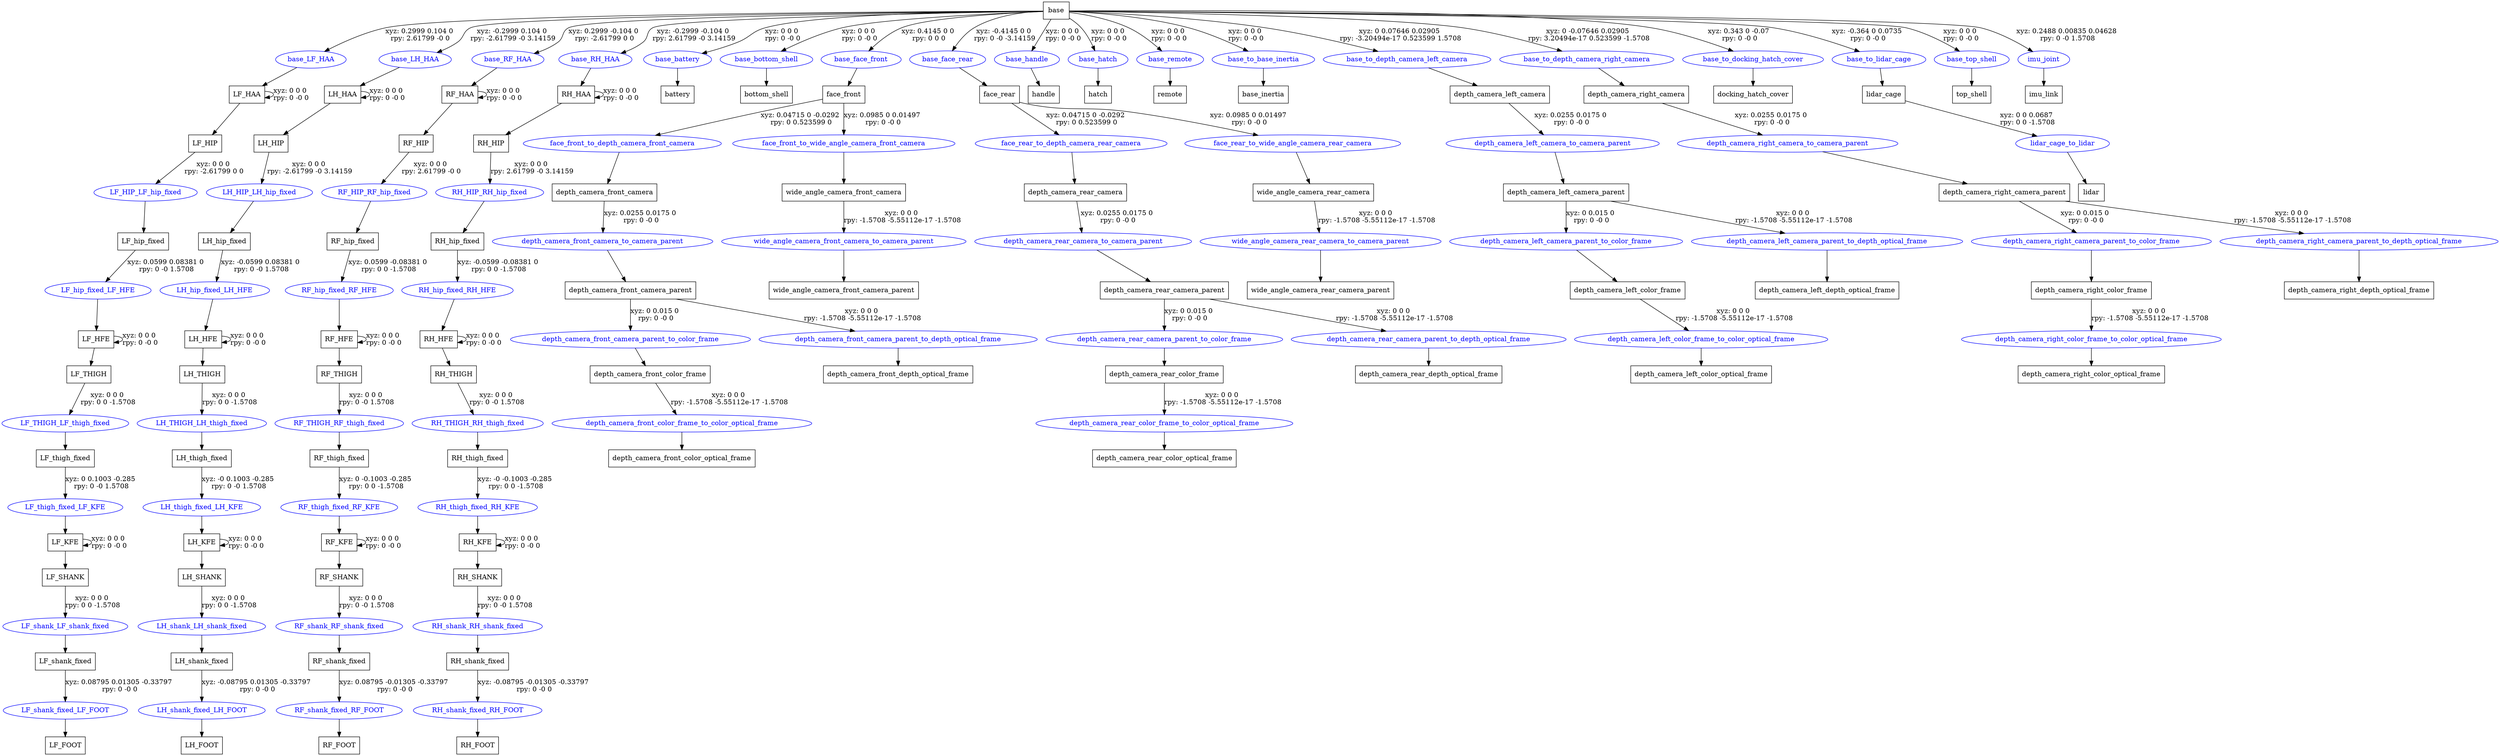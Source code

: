 digraph G {
node [shape=box];
"base" [label="base"];
"LF_HAA" [label="LF_HAA"];
"LF_HIP" [label="LF_HIP"];
"LF_hip_fixed" [label="LF_hip_fixed"];
"LF_HFE" [label="LF_HFE"];
"LF_THIGH" [label="LF_THIGH"];
"LF_thigh_fixed" [label="LF_thigh_fixed"];
"LF_KFE" [label="LF_KFE"];
"LF_SHANK" [label="LF_SHANK"];
"LF_shank_fixed" [label="LF_shank_fixed"];
"LF_FOOT" [label="LF_FOOT"];
"LH_HAA" [label="LH_HAA"];
"LH_HIP" [label="LH_HIP"];
"LH_hip_fixed" [label="LH_hip_fixed"];
"LH_HFE" [label="LH_HFE"];
"LH_THIGH" [label="LH_THIGH"];
"LH_thigh_fixed" [label="LH_thigh_fixed"];
"LH_KFE" [label="LH_KFE"];
"LH_SHANK" [label="LH_SHANK"];
"LH_shank_fixed" [label="LH_shank_fixed"];
"LH_FOOT" [label="LH_FOOT"];
"RF_HAA" [label="RF_HAA"];
"RF_HIP" [label="RF_HIP"];
"RF_hip_fixed" [label="RF_hip_fixed"];
"RF_HFE" [label="RF_HFE"];
"RF_THIGH" [label="RF_THIGH"];
"RF_thigh_fixed" [label="RF_thigh_fixed"];
"RF_KFE" [label="RF_KFE"];
"RF_SHANK" [label="RF_SHANK"];
"RF_shank_fixed" [label="RF_shank_fixed"];
"RF_FOOT" [label="RF_FOOT"];
"RH_HAA" [label="RH_HAA"];
"RH_HIP" [label="RH_HIP"];
"RH_hip_fixed" [label="RH_hip_fixed"];
"RH_HFE" [label="RH_HFE"];
"RH_THIGH" [label="RH_THIGH"];
"RH_thigh_fixed" [label="RH_thigh_fixed"];
"RH_KFE" [label="RH_KFE"];
"RH_SHANK" [label="RH_SHANK"];
"RH_shank_fixed" [label="RH_shank_fixed"];
"RH_FOOT" [label="RH_FOOT"];
"battery" [label="battery"];
"bottom_shell" [label="bottom_shell"];
"face_front" [label="face_front"];
"depth_camera_front_camera" [label="depth_camera_front_camera"];
"depth_camera_front_camera_parent" [label="depth_camera_front_camera_parent"];
"depth_camera_front_color_frame" [label="depth_camera_front_color_frame"];
"depth_camera_front_color_optical_frame" [label="depth_camera_front_color_optical_frame"];
"depth_camera_front_depth_optical_frame" [label="depth_camera_front_depth_optical_frame"];
"wide_angle_camera_front_camera" [label="wide_angle_camera_front_camera"];
"wide_angle_camera_front_camera_parent" [label="wide_angle_camera_front_camera_parent"];
"face_rear" [label="face_rear"];
"depth_camera_rear_camera" [label="depth_camera_rear_camera"];
"depth_camera_rear_camera_parent" [label="depth_camera_rear_camera_parent"];
"depth_camera_rear_color_frame" [label="depth_camera_rear_color_frame"];
"depth_camera_rear_color_optical_frame" [label="depth_camera_rear_color_optical_frame"];
"depth_camera_rear_depth_optical_frame" [label="depth_camera_rear_depth_optical_frame"];
"wide_angle_camera_rear_camera" [label="wide_angle_camera_rear_camera"];
"wide_angle_camera_rear_camera_parent" [label="wide_angle_camera_rear_camera_parent"];
"handle" [label="handle"];
"hatch" [label="hatch"];
"remote" [label="remote"];
"base_inertia" [label="base_inertia"];
"depth_camera_left_camera" [label="depth_camera_left_camera"];
"depth_camera_left_camera_parent" [label="depth_camera_left_camera_parent"];
"depth_camera_left_color_frame" [label="depth_camera_left_color_frame"];
"depth_camera_left_color_optical_frame" [label="depth_camera_left_color_optical_frame"];
"depth_camera_left_depth_optical_frame" [label="depth_camera_left_depth_optical_frame"];
"depth_camera_right_camera" [label="depth_camera_right_camera"];
"depth_camera_right_camera_parent" [label="depth_camera_right_camera_parent"];
"depth_camera_right_color_frame" [label="depth_camera_right_color_frame"];
"depth_camera_right_color_optical_frame" [label="depth_camera_right_color_optical_frame"];
"depth_camera_right_depth_optical_frame" [label="depth_camera_right_depth_optical_frame"];
"docking_hatch_cover" [label="docking_hatch_cover"];
"lidar_cage" [label="lidar_cage"];
"lidar" [label="lidar"];
"top_shell" [label="top_shell"];
"imu_link" [label="imu_link"];
node [shape=ellipse, color=blue, fontcolor=blue];
"base" -> "base_LF_HAA" [label="xyz: 0.2999 0.104 0 \nrpy: 2.61799 -0 0"]
"base_LF_HAA" -> "LF_HAA"
"LF_HAA" -> "LF_HAA" [label="xyz: 0 0 0 \nrpy: 0 -0 0"]
"LF_HAA" -> "LF_HIP"
"LF_HIP" -> "LF_HIP_LF_hip_fixed" [label="xyz: 0 0 0 \nrpy: -2.61799 0 0"]
"LF_HIP_LF_hip_fixed" -> "LF_hip_fixed"
"LF_hip_fixed" -> "LF_hip_fixed_LF_HFE" [label="xyz: 0.0599 0.08381 0 \nrpy: 0 -0 1.5708"]
"LF_hip_fixed_LF_HFE" -> "LF_HFE"
"LF_HFE" -> "LF_HFE" [label="xyz: 0 0 0 \nrpy: 0 -0 0"]
"LF_HFE" -> "LF_THIGH"
"LF_THIGH" -> "LF_THIGH_LF_thigh_fixed" [label="xyz: 0 0 0 \nrpy: 0 0 -1.5708"]
"LF_THIGH_LF_thigh_fixed" -> "LF_thigh_fixed"
"LF_thigh_fixed" -> "LF_thigh_fixed_LF_KFE" [label="xyz: 0 0.1003 -0.285 \nrpy: 0 -0 1.5708"]
"LF_thigh_fixed_LF_KFE" -> "LF_KFE"
"LF_KFE" -> "LF_KFE" [label="xyz: 0 0 0 \nrpy: 0 -0 0"]
"LF_KFE" -> "LF_SHANK"
"LF_SHANK" -> "LF_shank_LF_shank_fixed" [label="xyz: 0 0 0 \nrpy: 0 0 -1.5708"]
"LF_shank_LF_shank_fixed" -> "LF_shank_fixed"
"LF_shank_fixed" -> "LF_shank_fixed_LF_FOOT" [label="xyz: 0.08795 0.01305 -0.33797 \nrpy: 0 -0 0"]
"LF_shank_fixed_LF_FOOT" -> "LF_FOOT"
"base" -> "base_LH_HAA" [label="xyz: -0.2999 0.104 0 \nrpy: -2.61799 -0 3.14159"]
"base_LH_HAA" -> "LH_HAA"
"LH_HAA" -> "LH_HAA" [label="xyz: 0 0 0 \nrpy: 0 -0 0"]
"LH_HAA" -> "LH_HIP"
"LH_HIP" -> "LH_HIP_LH_hip_fixed" [label="xyz: 0 0 0 \nrpy: -2.61799 -0 3.14159"]
"LH_HIP_LH_hip_fixed" -> "LH_hip_fixed"
"LH_hip_fixed" -> "LH_hip_fixed_LH_HFE" [label="xyz: -0.0599 0.08381 0 \nrpy: 0 -0 1.5708"]
"LH_hip_fixed_LH_HFE" -> "LH_HFE"
"LH_HFE" -> "LH_HFE" [label="xyz: 0 0 0 \nrpy: 0 -0 0"]
"LH_HFE" -> "LH_THIGH"
"LH_THIGH" -> "LH_THIGH_LH_thigh_fixed" [label="xyz: 0 0 0 \nrpy: 0 0 -1.5708"]
"LH_THIGH_LH_thigh_fixed" -> "LH_thigh_fixed"
"LH_thigh_fixed" -> "LH_thigh_fixed_LH_KFE" [label="xyz: -0 0.1003 -0.285 \nrpy: 0 -0 1.5708"]
"LH_thigh_fixed_LH_KFE" -> "LH_KFE"
"LH_KFE" -> "LH_KFE" [label="xyz: 0 0 0 \nrpy: 0 -0 0"]
"LH_KFE" -> "LH_SHANK"
"LH_SHANK" -> "LH_shank_LH_shank_fixed" [label="xyz: 0 0 0 \nrpy: 0 0 -1.5708"]
"LH_shank_LH_shank_fixed" -> "LH_shank_fixed"
"LH_shank_fixed" -> "LH_shank_fixed_LH_FOOT" [label="xyz: -0.08795 0.01305 -0.33797 \nrpy: 0 -0 0"]
"LH_shank_fixed_LH_FOOT" -> "LH_FOOT"
"base" -> "base_RF_HAA" [label="xyz: 0.2999 -0.104 0 \nrpy: -2.61799 0 0"]
"base_RF_HAA" -> "RF_HAA"
"RF_HAA" -> "RF_HAA" [label="xyz: 0 0 0 \nrpy: 0 -0 0"]
"RF_HAA" -> "RF_HIP"
"RF_HIP" -> "RF_HIP_RF_hip_fixed" [label="xyz: 0 0 0 \nrpy: 2.61799 -0 0"]
"RF_HIP_RF_hip_fixed" -> "RF_hip_fixed"
"RF_hip_fixed" -> "RF_hip_fixed_RF_HFE" [label="xyz: 0.0599 -0.08381 0 \nrpy: 0 0 -1.5708"]
"RF_hip_fixed_RF_HFE" -> "RF_HFE"
"RF_HFE" -> "RF_HFE" [label="xyz: 0 0 0 \nrpy: 0 -0 0"]
"RF_HFE" -> "RF_THIGH"
"RF_THIGH" -> "RF_THIGH_RF_thigh_fixed" [label="xyz: 0 0 0 \nrpy: 0 -0 1.5708"]
"RF_THIGH_RF_thigh_fixed" -> "RF_thigh_fixed"
"RF_thigh_fixed" -> "RF_thigh_fixed_RF_KFE" [label="xyz: 0 -0.1003 -0.285 \nrpy: 0 0 -1.5708"]
"RF_thigh_fixed_RF_KFE" -> "RF_KFE"
"RF_KFE" -> "RF_KFE" [label="xyz: 0 0 0 \nrpy: 0 -0 0"]
"RF_KFE" -> "RF_SHANK"
"RF_SHANK" -> "RF_shank_RF_shank_fixed" [label="xyz: 0 0 0 \nrpy: 0 -0 1.5708"]
"RF_shank_RF_shank_fixed" -> "RF_shank_fixed"
"RF_shank_fixed" -> "RF_shank_fixed_RF_FOOT" [label="xyz: 0.08795 -0.01305 -0.33797 \nrpy: 0 -0 0"]
"RF_shank_fixed_RF_FOOT" -> "RF_FOOT"
"base" -> "base_RH_HAA" [label="xyz: -0.2999 -0.104 0 \nrpy: 2.61799 -0 3.14159"]
"base_RH_HAA" -> "RH_HAA"
"RH_HAA" -> "RH_HAA" [label="xyz: 0 0 0 \nrpy: 0 -0 0"]
"RH_HAA" -> "RH_HIP"
"RH_HIP" -> "RH_HIP_RH_hip_fixed" [label="xyz: 0 0 0 \nrpy: 2.61799 -0 3.14159"]
"RH_HIP_RH_hip_fixed" -> "RH_hip_fixed"
"RH_hip_fixed" -> "RH_hip_fixed_RH_HFE" [label="xyz: -0.0599 -0.08381 0 \nrpy: 0 0 -1.5708"]
"RH_hip_fixed_RH_HFE" -> "RH_HFE"
"RH_HFE" -> "RH_HFE" [label="xyz: 0 0 0 \nrpy: 0 -0 0"]
"RH_HFE" -> "RH_THIGH"
"RH_THIGH" -> "RH_THIGH_RH_thigh_fixed" [label="xyz: 0 0 0 \nrpy: 0 -0 1.5708"]
"RH_THIGH_RH_thigh_fixed" -> "RH_thigh_fixed"
"RH_thigh_fixed" -> "RH_thigh_fixed_RH_KFE" [label="xyz: -0 -0.1003 -0.285 \nrpy: 0 0 -1.5708"]
"RH_thigh_fixed_RH_KFE" -> "RH_KFE"
"RH_KFE" -> "RH_KFE" [label="xyz: 0 0 0 \nrpy: 0 -0 0"]
"RH_KFE" -> "RH_SHANK"
"RH_SHANK" -> "RH_shank_RH_shank_fixed" [label="xyz: 0 0 0 \nrpy: 0 -0 1.5708"]
"RH_shank_RH_shank_fixed" -> "RH_shank_fixed"
"RH_shank_fixed" -> "RH_shank_fixed_RH_FOOT" [label="xyz: -0.08795 -0.01305 -0.33797 \nrpy: 0 -0 0"]
"RH_shank_fixed_RH_FOOT" -> "RH_FOOT"
"base" -> "base_battery" [label="xyz: 0 0 0 \nrpy: 0 -0 0"]
"base_battery" -> "battery"
"base" -> "base_bottom_shell" [label="xyz: 0 0 0 \nrpy: 0 -0 0"]
"base_bottom_shell" -> "bottom_shell"
"base" -> "base_face_front" [label="xyz: 0.4145 0 0 \nrpy: 0 0 0"]
"base_face_front" -> "face_front"
"face_front" -> "face_front_to_depth_camera_front_camera" [label="xyz: 0.04715 0 -0.0292 \nrpy: 0 0.523599 0"]
"face_front_to_depth_camera_front_camera" -> "depth_camera_front_camera"
"depth_camera_front_camera" -> "depth_camera_front_camera_to_camera_parent" [label="xyz: 0.0255 0.0175 0 \nrpy: 0 -0 0"]
"depth_camera_front_camera_to_camera_parent" -> "depth_camera_front_camera_parent"
"depth_camera_front_camera_parent" -> "depth_camera_front_camera_parent_to_color_frame" [label="xyz: 0 0.015 0 \nrpy: 0 -0 0"]
"depth_camera_front_camera_parent_to_color_frame" -> "depth_camera_front_color_frame"
"depth_camera_front_color_frame" -> "depth_camera_front_color_frame_to_color_optical_frame" [label="xyz: 0 0 0 \nrpy: -1.5708 -5.55112e-17 -1.5708"]
"depth_camera_front_color_frame_to_color_optical_frame" -> "depth_camera_front_color_optical_frame"
"depth_camera_front_camera_parent" -> "depth_camera_front_camera_parent_to_depth_optical_frame" [label="xyz: 0 0 0 \nrpy: -1.5708 -5.55112e-17 -1.5708"]
"depth_camera_front_camera_parent_to_depth_optical_frame" -> "depth_camera_front_depth_optical_frame"
"face_front" -> "face_front_to_wide_angle_camera_front_camera" [label="xyz: 0.0985 0 0.01497 \nrpy: 0 -0 0"]
"face_front_to_wide_angle_camera_front_camera" -> "wide_angle_camera_front_camera"
"wide_angle_camera_front_camera" -> "wide_angle_camera_front_camera_to_camera_parent" [label="xyz: 0 0 0 \nrpy: -1.5708 -5.55112e-17 -1.5708"]
"wide_angle_camera_front_camera_to_camera_parent" -> "wide_angle_camera_front_camera_parent"
"base" -> "base_face_rear" [label="xyz: -0.4145 0 0 \nrpy: 0 -0 -3.14159"]
"base_face_rear" -> "face_rear"
"face_rear" -> "face_rear_to_depth_camera_rear_camera" [label="xyz: 0.04715 0 -0.0292 \nrpy: 0 0.523599 0"]
"face_rear_to_depth_camera_rear_camera" -> "depth_camera_rear_camera"
"depth_camera_rear_camera" -> "depth_camera_rear_camera_to_camera_parent" [label="xyz: 0.0255 0.0175 0 \nrpy: 0 -0 0"]
"depth_camera_rear_camera_to_camera_parent" -> "depth_camera_rear_camera_parent"
"depth_camera_rear_camera_parent" -> "depth_camera_rear_camera_parent_to_color_frame" [label="xyz: 0 0.015 0 \nrpy: 0 -0 0"]
"depth_camera_rear_camera_parent_to_color_frame" -> "depth_camera_rear_color_frame"
"depth_camera_rear_color_frame" -> "depth_camera_rear_color_frame_to_color_optical_frame" [label="xyz: 0 0 0 \nrpy: -1.5708 -5.55112e-17 -1.5708"]
"depth_camera_rear_color_frame_to_color_optical_frame" -> "depth_camera_rear_color_optical_frame"
"depth_camera_rear_camera_parent" -> "depth_camera_rear_camera_parent_to_depth_optical_frame" [label="xyz: 0 0 0 \nrpy: -1.5708 -5.55112e-17 -1.5708"]
"depth_camera_rear_camera_parent_to_depth_optical_frame" -> "depth_camera_rear_depth_optical_frame"
"face_rear" -> "face_rear_to_wide_angle_camera_rear_camera" [label="xyz: 0.0985 0 0.01497 \nrpy: 0 -0 0"]
"face_rear_to_wide_angle_camera_rear_camera" -> "wide_angle_camera_rear_camera"
"wide_angle_camera_rear_camera" -> "wide_angle_camera_rear_camera_to_camera_parent" [label="xyz: 0 0 0 \nrpy: -1.5708 -5.55112e-17 -1.5708"]
"wide_angle_camera_rear_camera_to_camera_parent" -> "wide_angle_camera_rear_camera_parent"
"base" -> "base_handle" [label="xyz: 0 0 0 \nrpy: 0 -0 0"]
"base_handle" -> "handle"
"base" -> "base_hatch" [label="xyz: 0 0 0 \nrpy: 0 -0 0"]
"base_hatch" -> "hatch"
"base" -> "base_remote" [label="xyz: 0 0 0 \nrpy: 0 -0 0"]
"base_remote" -> "remote"
"base" -> "base_to_base_inertia" [label="xyz: 0 0 0 \nrpy: 0 -0 0"]
"base_to_base_inertia" -> "base_inertia"
"base" -> "base_to_depth_camera_left_camera" [label="xyz: 0 0.07646 0.02905 \nrpy: -3.20494e-17 0.523599 1.5708"]
"base_to_depth_camera_left_camera" -> "depth_camera_left_camera"
"depth_camera_left_camera" -> "depth_camera_left_camera_to_camera_parent" [label="xyz: 0.0255 0.0175 0 \nrpy: 0 -0 0"]
"depth_camera_left_camera_to_camera_parent" -> "depth_camera_left_camera_parent"
"depth_camera_left_camera_parent" -> "depth_camera_left_camera_parent_to_color_frame" [label="xyz: 0 0.015 0 \nrpy: 0 -0 0"]
"depth_camera_left_camera_parent_to_color_frame" -> "depth_camera_left_color_frame"
"depth_camera_left_color_frame" -> "depth_camera_left_color_frame_to_color_optical_frame" [label="xyz: 0 0 0 \nrpy: -1.5708 -5.55112e-17 -1.5708"]
"depth_camera_left_color_frame_to_color_optical_frame" -> "depth_camera_left_color_optical_frame"
"depth_camera_left_camera_parent" -> "depth_camera_left_camera_parent_to_depth_optical_frame" [label="xyz: 0 0 0 \nrpy: -1.5708 -5.55112e-17 -1.5708"]
"depth_camera_left_camera_parent_to_depth_optical_frame" -> "depth_camera_left_depth_optical_frame"
"base" -> "base_to_depth_camera_right_camera" [label="xyz: 0 -0.07646 0.02905 \nrpy: 3.20494e-17 0.523599 -1.5708"]
"base_to_depth_camera_right_camera" -> "depth_camera_right_camera"
"depth_camera_right_camera" -> "depth_camera_right_camera_to_camera_parent" [label="xyz: 0.0255 0.0175 0 \nrpy: 0 -0 0"]
"depth_camera_right_camera_to_camera_parent" -> "depth_camera_right_camera_parent"
"depth_camera_right_camera_parent" -> "depth_camera_right_camera_parent_to_color_frame" [label="xyz: 0 0.015 0 \nrpy: 0 -0 0"]
"depth_camera_right_camera_parent_to_color_frame" -> "depth_camera_right_color_frame"
"depth_camera_right_color_frame" -> "depth_camera_right_color_frame_to_color_optical_frame" [label="xyz: 0 0 0 \nrpy: -1.5708 -5.55112e-17 -1.5708"]
"depth_camera_right_color_frame_to_color_optical_frame" -> "depth_camera_right_color_optical_frame"
"depth_camera_right_camera_parent" -> "depth_camera_right_camera_parent_to_depth_optical_frame" [label="xyz: 0 0 0 \nrpy: -1.5708 -5.55112e-17 -1.5708"]
"depth_camera_right_camera_parent_to_depth_optical_frame" -> "depth_camera_right_depth_optical_frame"
"base" -> "base_to_docking_hatch_cover" [label="xyz: 0.343 0 -0.07 \nrpy: 0 -0 0"]
"base_to_docking_hatch_cover" -> "docking_hatch_cover"
"base" -> "base_to_lidar_cage" [label="xyz: -0.364 0 0.0735 \nrpy: 0 -0 0"]
"base_to_lidar_cage" -> "lidar_cage"
"lidar_cage" -> "lidar_cage_to_lidar" [label="xyz: 0 0 0.0687 \nrpy: 0 0 -1.5708"]
"lidar_cage_to_lidar" -> "lidar"
"base" -> "base_top_shell" [label="xyz: 0 0 0 \nrpy: 0 -0 0"]
"base_top_shell" -> "top_shell"
"base" -> "imu_joint" [label="xyz: 0.2488 0.00835 0.04628 \nrpy: 0 -0 1.5708"]
"imu_joint" -> "imu_link"
}
